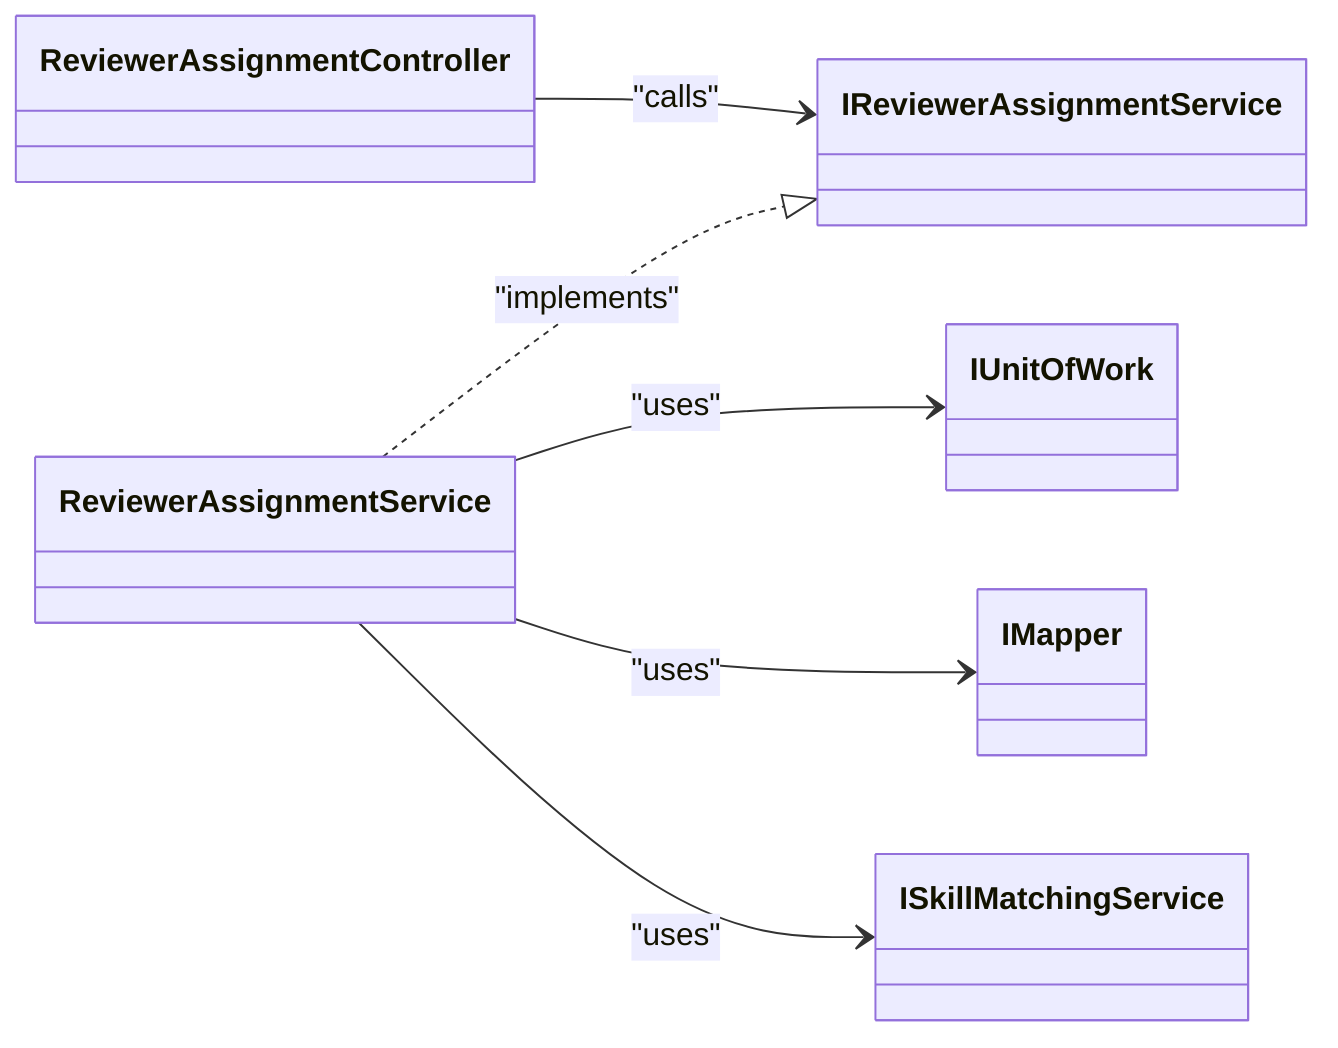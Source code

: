 classDiagram
    direction LR

    %% Controller layer
    class ReviewerAssignmentController

    %% Service interface and implementation
    class IReviewerAssignmentService
    class ReviewerAssignmentService
    ReviewerAssignmentController --> IReviewerAssignmentService : "calls"
    ReviewerAssignmentService ..|> IReviewerAssignmentService : "implements"

    %% Dependencies
    class IUnitOfWork
    class IMapper
    class ISkillMatchingService
    ReviewerAssignmentService --> IUnitOfWork : "uses"
    ReviewerAssignmentService --> IMapper : "uses"
    ReviewerAssignmentService --> ISkillMatchingService : "uses"
